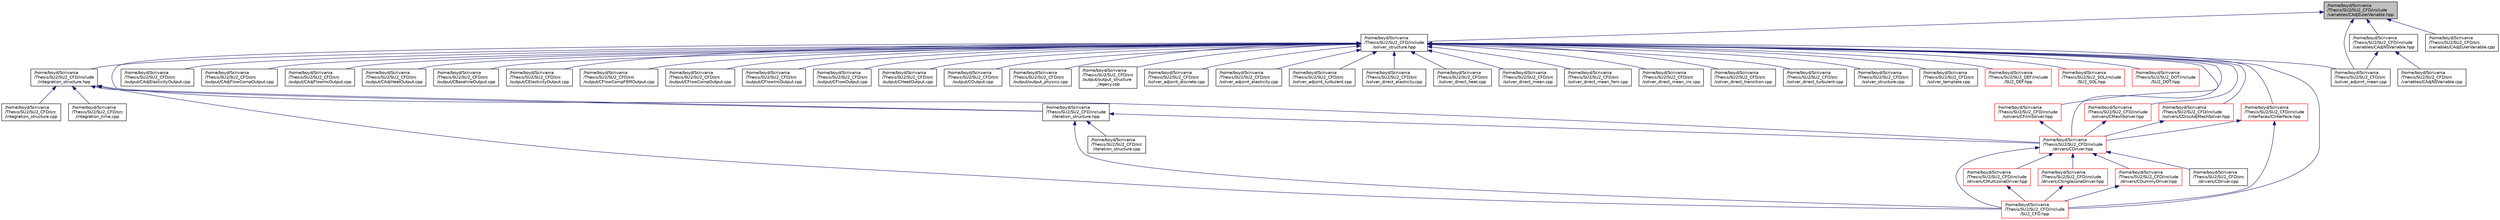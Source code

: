 digraph "/home/boyd/Scrivania/Thesis/SU2/SU2_CFD/include/variables/CAdjEulerVariable.hpp"
{
  edge [fontname="Helvetica",fontsize="10",labelfontname="Helvetica",labelfontsize="10"];
  node [fontname="Helvetica",fontsize="10",shape=record];
  Node40 [label="/home/boyd/Scrivania\l/Thesis/SU2/SU2_CFD/include\l/variables/CAdjEulerVariable.hpp",height=0.2,width=0.4,color="black", fillcolor="grey75", style="filled", fontcolor="black"];
  Node40 -> Node41 [dir="back",color="midnightblue",fontsize="10",style="solid",fontname="Helvetica"];
  Node41 [label="/home/boyd/Scrivania\l/Thesis/SU2/SU2_CFD/include\l/solver_structure.hpp",height=0.2,width=0.4,color="black", fillcolor="white", style="filled",URL="$solver__structure_8hpp.html",tooltip="Headers of the main subroutines for solving partial differential equations. The subroutines and funct..."];
  Node41 -> Node42 [dir="back",color="midnightblue",fontsize="10",style="solid",fontname="Helvetica"];
  Node42 [label="/home/boyd/Scrivania\l/Thesis/SU2/SU2_CFD/include\l/iteration_structure.hpp",height=0.2,width=0.4,color="black", fillcolor="white", style="filled",URL="$iteration__structure_8hpp.html",tooltip="Headers of the iteration classes used by SU2_CFD. Each CIteration class represents an available physi..."];
  Node42 -> Node43 [dir="back",color="midnightblue",fontsize="10",style="solid",fontname="Helvetica"];
  Node43 [label="/home/boyd/Scrivania\l/Thesis/SU2/SU2_CFD/include\l/drivers/CDriver.hpp",height=0.2,width=0.4,color="red", fillcolor="white", style="filled",URL="$_c_driver_8hpp.html"];
  Node43 -> Node44 [dir="back",color="midnightblue",fontsize="10",style="solid",fontname="Helvetica"];
  Node44 [label="/home/boyd/Scrivania\l/Thesis/SU2/SU2_CFD/include\l/drivers/CMultizoneDriver.hpp",height=0.2,width=0.4,color="red", fillcolor="white", style="filled",URL="$_c_multizone_driver_8hpp.html",tooltip="Headers of the main subroutines for driving single or multi-zone problems. The subroutines and functi..."];
  Node44 -> Node46 [dir="back",color="midnightblue",fontsize="10",style="solid",fontname="Helvetica"];
  Node46 [label="/home/boyd/Scrivania\l/Thesis/SU2/SU2_CFD/include\l/SU2_CFD.hpp",height=0.2,width=0.4,color="red", fillcolor="white", style="filled",URL="$_s_u2___c_f_d_8hpp.html",tooltip="Headers of the main subroutines of the code SU2_CFD. The subroutines and functions are in the SU2_CFD..."];
  Node43 -> Node50 [dir="back",color="midnightblue",fontsize="10",style="solid",fontname="Helvetica"];
  Node50 [label="/home/boyd/Scrivania\l/Thesis/SU2/SU2_CFD/include\l/drivers/CSinglezoneDriver.hpp",height=0.2,width=0.4,color="red", fillcolor="white", style="filled",URL="$_c_singlezone_driver_8hpp.html",tooltip="Headers of the main subroutines for driving single or multi-zone problems. The subroutines and functi..."];
  Node50 -> Node46 [dir="back",color="midnightblue",fontsize="10",style="solid",fontname="Helvetica"];
  Node43 -> Node54 [dir="back",color="midnightblue",fontsize="10",style="solid",fontname="Helvetica"];
  Node54 [label="/home/boyd/Scrivania\l/Thesis/SU2/SU2_CFD/include\l/drivers/CDummyDriver.hpp",height=0.2,width=0.4,color="red", fillcolor="white", style="filled",URL="$_c_dummy_driver_8hpp.html",tooltip="Headers of the main subroutines for driving single or multi-zone problems. The subroutines and functi..."];
  Node54 -> Node46 [dir="back",color="midnightblue",fontsize="10",style="solid",fontname="Helvetica"];
  Node43 -> Node46 [dir="back",color="midnightblue",fontsize="10",style="solid",fontname="Helvetica"];
  Node43 -> Node56 [dir="back",color="midnightblue",fontsize="10",style="solid",fontname="Helvetica"];
  Node56 [label="/home/boyd/Scrivania\l/Thesis/SU2/SU2_CFD/src\l/drivers/CDriver.cpp",height=0.2,width=0.4,color="black", fillcolor="white", style="filled",URL="$_c_driver_8cpp.html"];
  Node42 -> Node46 [dir="back",color="midnightblue",fontsize="10",style="solid",fontname="Helvetica"];
  Node42 -> Node58 [dir="back",color="midnightblue",fontsize="10",style="solid",fontname="Helvetica"];
  Node58 [label="/home/boyd/Scrivania\l/Thesis/SU2/SU2_CFD/src\l/iteration_structure.cpp",height=0.2,width=0.4,color="black", fillcolor="white", style="filled",URL="$iteration__structure_8cpp.html",tooltip="Main subroutines used by SU2_CFD. "];
  Node41 -> Node59 [dir="back",color="midnightblue",fontsize="10",style="solid",fontname="Helvetica"];
  Node59 [label="/home/boyd/Scrivania\l/Thesis/SU2/SU2_CFD/include\l/integration_structure.hpp",height=0.2,width=0.4,color="black", fillcolor="white", style="filled",URL="$integration__structure_8hpp.html",tooltip="Headers of the main subroutines for space and time integration. The subroutines and functions are in ..."];
  Node59 -> Node42 [dir="back",color="midnightblue",fontsize="10",style="solid",fontname="Helvetica"];
  Node59 -> Node43 [dir="back",color="midnightblue",fontsize="10",style="solid",fontname="Helvetica"];
  Node59 -> Node46 [dir="back",color="midnightblue",fontsize="10",style="solid",fontname="Helvetica"];
  Node59 -> Node60 [dir="back",color="midnightblue",fontsize="10",style="solid",fontname="Helvetica"];
  Node60 [label="/home/boyd/Scrivania\l/Thesis/SU2/SU2_CFD/src\l/integration_structure.cpp",height=0.2,width=0.4,color="black", fillcolor="white", style="filled",URL="$integration__structure_8cpp.html",tooltip="This subroutine includes the space and time integration structure. "];
  Node59 -> Node61 [dir="back",color="midnightblue",fontsize="10",style="solid",fontname="Helvetica"];
  Node61 [label="/home/boyd/Scrivania\l/Thesis/SU2/SU2_CFD/src\l/integration_time.cpp",height=0.2,width=0.4,color="black", fillcolor="white", style="filled",URL="$integration__time_8cpp.html",tooltip="Time dependent numerical methods. "];
  Node41 -> Node43 [dir="back",color="midnightblue",fontsize="10",style="solid",fontname="Helvetica"];
  Node41 -> Node62 [dir="back",color="midnightblue",fontsize="10",style="solid",fontname="Helvetica"];
  Node62 [label="/home/boyd/Scrivania\l/Thesis/SU2/SU2_CFD/include\l/interfaces/CInterface.hpp",height=0.2,width=0.4,color="red", fillcolor="white", style="filled",URL="$_c_interface_8hpp.html",tooltip="Declarations and inlines of the transfer structure. The subroutines and functions are in the physics ..."];
  Node62 -> Node43 [dir="back",color="midnightblue",fontsize="10",style="solid",fontname="Helvetica"];
  Node62 -> Node46 [dir="back",color="midnightblue",fontsize="10",style="solid",fontname="Helvetica"];
  Node41 -> Node82 [dir="back",color="midnightblue",fontsize="10",style="solid",fontname="Helvetica"];
  Node82 [label="/home/boyd/Scrivania\l/Thesis/SU2/SU2_CFD/include\l/solvers/CDiscAdjMeshSolver.hpp",height=0.2,width=0.4,color="red", fillcolor="white", style="filled",URL="$_c_disc_adj_mesh_solver_8hpp.html"];
  Node82 -> Node43 [dir="back",color="midnightblue",fontsize="10",style="solid",fontname="Helvetica"];
  Node41 -> Node84 [dir="back",color="midnightblue",fontsize="10",style="solid",fontname="Helvetica"];
  Node84 [label="/home/boyd/Scrivania\l/Thesis/SU2/SU2_CFD/include\l/solvers/CMeshSolver.hpp",height=0.2,width=0.4,color="red", fillcolor="white", style="filled",URL="$_c_mesh_solver_8hpp.html",tooltip="Declaration and inlines of the class to compute the the discrete adjoint of the linear-elastic mesh s..."];
  Node84 -> Node43 [dir="back",color="midnightblue",fontsize="10",style="solid",fontname="Helvetica"];
  Node41 -> Node86 [dir="back",color="midnightblue",fontsize="10",style="solid",fontname="Helvetica"];
  Node86 [label="/home/boyd/Scrivania\l/Thesis/SU2/SU2_CFD/include\l/solvers/CFilmSolver.hpp",height=0.2,width=0.4,color="red", fillcolor="white", style="filled",URL="$_c_film_solver_8hpp.html",tooltip="Headers of the main subroutines for solving thin film equations. The subroutines and functions are in..."];
  Node86 -> Node43 [dir="back",color="midnightblue",fontsize="10",style="solid",fontname="Helvetica"];
  Node41 -> Node46 [dir="back",color="midnightblue",fontsize="10",style="solid",fontname="Helvetica"];
  Node41 -> Node88 [dir="back",color="midnightblue",fontsize="10",style="solid",fontname="Helvetica"];
  Node88 [label="/home/boyd/Scrivania\l/Thesis/SU2/SU2_CFD/src\l/output/CAdjElasticityOutput.cpp",height=0.2,width=0.4,color="black", fillcolor="white", style="filled",URL="$_c_adj_elasticity_output_8cpp.html",tooltip="Main subroutines for elasticity discrete adjoint output. "];
  Node41 -> Node89 [dir="back",color="midnightblue",fontsize="10",style="solid",fontname="Helvetica"];
  Node89 [label="/home/boyd/Scrivania\l/Thesis/SU2/SU2_CFD/src\l/output/CAdjFlowCompOutput.cpp",height=0.2,width=0.4,color="black", fillcolor="white", style="filled",URL="$_c_adj_flow_comp_output_8cpp.html"];
  Node41 -> Node90 [dir="back",color="midnightblue",fontsize="10",style="solid",fontname="Helvetica"];
  Node90 [label="/home/boyd/Scrivania\l/Thesis/SU2/SU2_CFD/src\l/output/CAdjFlowIncOutput.cpp",height=0.2,width=0.4,color="black", fillcolor="white", style="filled",URL="$_c_adj_flow_inc_output_8cpp.html"];
  Node41 -> Node91 [dir="back",color="midnightblue",fontsize="10",style="solid",fontname="Helvetica"];
  Node91 [label="/home/boyd/Scrivania\l/Thesis/SU2/SU2_CFD/src\l/output/CAdjHeatOutput.cpp",height=0.2,width=0.4,color="black", fillcolor="white", style="filled",URL="$_c_adj_heat_output_8cpp.html"];
  Node41 -> Node92 [dir="back",color="midnightblue",fontsize="10",style="solid",fontname="Helvetica"];
  Node92 [label="/home/boyd/Scrivania\l/Thesis/SU2/SU2_CFD/src\l/output/CBaselineOutput.cpp",height=0.2,width=0.4,color="black", fillcolor="white", style="filled",URL="$_c_baseline_output_8cpp.html"];
  Node41 -> Node93 [dir="back",color="midnightblue",fontsize="10",style="solid",fontname="Helvetica"];
  Node93 [label="/home/boyd/Scrivania\l/Thesis/SU2/SU2_CFD/src\l/output/CElasticityOutput.cpp",height=0.2,width=0.4,color="black", fillcolor="white", style="filled",URL="$_c_elasticity_output_8cpp.html"];
  Node41 -> Node94 [dir="back",color="midnightblue",fontsize="10",style="solid",fontname="Helvetica"];
  Node94 [label="/home/boyd/Scrivania\l/Thesis/SU2/SU2_CFD/src\l/output/CFlowCompFEMOutput.cpp",height=0.2,width=0.4,color="black", fillcolor="white", style="filled",URL="$_c_flow_comp_f_e_m_output_8cpp.html"];
  Node41 -> Node95 [dir="back",color="midnightblue",fontsize="10",style="solid",fontname="Helvetica"];
  Node95 [label="/home/boyd/Scrivania\l/Thesis/SU2/SU2_CFD/src\l/output/CFlowCompOutput.cpp",height=0.2,width=0.4,color="black", fillcolor="white", style="filled",URL="$_c_flow_comp_output_8cpp.html"];
  Node41 -> Node96 [dir="back",color="midnightblue",fontsize="10",style="solid",fontname="Helvetica"];
  Node96 [label="/home/boyd/Scrivania\l/Thesis/SU2/SU2_CFD/src\l/output/CFlowIncOutput.cpp",height=0.2,width=0.4,color="black", fillcolor="white", style="filled",URL="$_c_flow_inc_output_8cpp.html"];
  Node41 -> Node97 [dir="back",color="midnightblue",fontsize="10",style="solid",fontname="Helvetica"];
  Node97 [label="/home/boyd/Scrivania\l/Thesis/SU2/SU2_CFD/src\l/output/CFlowOutput.cpp",height=0.2,width=0.4,color="black", fillcolor="white", style="filled",URL="$_c_flow_output_8cpp.html"];
  Node41 -> Node98 [dir="back",color="midnightblue",fontsize="10",style="solid",fontname="Helvetica"];
  Node98 [label="/home/boyd/Scrivania\l/Thesis/SU2/SU2_CFD/src\l/output/CHeatOutput.cpp",height=0.2,width=0.4,color="black", fillcolor="white", style="filled",URL="$_c_heat_output_8cpp.html"];
  Node41 -> Node99 [dir="back",color="midnightblue",fontsize="10",style="solid",fontname="Helvetica"];
  Node99 [label="/home/boyd/Scrivania\l/Thesis/SU2/SU2_CFD/src\l/output/COutput.cpp",height=0.2,width=0.4,color="black", fillcolor="white", style="filled",URL="$_c_output_8cpp.html"];
  Node41 -> Node100 [dir="back",color="midnightblue",fontsize="10",style="solid",fontname="Helvetica"];
  Node100 [label="/home/boyd/Scrivania\l/Thesis/SU2/SU2_CFD/src\l/output/output_physics.cpp",height=0.2,width=0.4,color="black", fillcolor="white", style="filled",URL="$output__physics_8cpp.html",tooltip="Main subroutines to compute physical output quantities such as CL, CD, entropy generation, mass flow, ecc... . "];
  Node41 -> Node101 [dir="back",color="midnightblue",fontsize="10",style="solid",fontname="Helvetica"];
  Node101 [label="/home/boyd/Scrivania\l/Thesis/SU2/SU2_CFD/src\l/output/output_structure\l_legacy.cpp",height=0.2,width=0.4,color="black", fillcolor="white", style="filled",URL="$output__structure__legacy_8cpp.html"];
  Node41 -> Node102 [dir="back",color="midnightblue",fontsize="10",style="solid",fontname="Helvetica"];
  Node102 [label="/home/boyd/Scrivania\l/Thesis/SU2/SU2_CFD/src\l/solver_adjoint_discrete.cpp",height=0.2,width=0.4,color="black", fillcolor="white", style="filled",URL="$solver__adjoint__discrete_8cpp.html",tooltip="Main subroutines for solving the discrete adjoint problem. "];
  Node41 -> Node103 [dir="back",color="midnightblue",fontsize="10",style="solid",fontname="Helvetica"];
  Node103 [label="/home/boyd/Scrivania\l/Thesis/SU2/SU2_CFD/src\l/solver_adjoint_elasticity.cpp",height=0.2,width=0.4,color="black", fillcolor="white", style="filled",URL="$solver__adjoint__elasticity_8cpp.html",tooltip="Main subroutines for solving adjoint FEM elasticity problems. "];
  Node41 -> Node104 [dir="back",color="midnightblue",fontsize="10",style="solid",fontname="Helvetica"];
  Node104 [label="/home/boyd/Scrivania\l/Thesis/SU2/SU2_CFD/src\l/solver_adjoint_mean.cpp",height=0.2,width=0.4,color="black", fillcolor="white", style="filled",URL="$solver__adjoint__mean_8cpp.html"];
  Node41 -> Node105 [dir="back",color="midnightblue",fontsize="10",style="solid",fontname="Helvetica"];
  Node105 [label="/home/boyd/Scrivania\l/Thesis/SU2/SU2_CFD/src\l/solver_adjoint_turbulent.cpp",height=0.2,width=0.4,color="black", fillcolor="white", style="filled",URL="$solver__adjoint__turbulent_8cpp.html"];
  Node41 -> Node106 [dir="back",color="midnightblue",fontsize="10",style="solid",fontname="Helvetica"];
  Node106 [label="/home/boyd/Scrivania\l/Thesis/SU2/SU2_CFD/src\l/solver_direct_elasticity.cpp",height=0.2,width=0.4,color="black", fillcolor="white", style="filled",URL="$solver__direct__elasticity_8cpp.html",tooltip="Main subroutines for solving direct FEM elasticity problems. "];
  Node41 -> Node107 [dir="back",color="midnightblue",fontsize="10",style="solid",fontname="Helvetica"];
  Node107 [label="/home/boyd/Scrivania\l/Thesis/SU2/SU2_CFD/src\l/solver_direct_heat.cpp",height=0.2,width=0.4,color="black", fillcolor="white", style="filled",URL="$solver__direct__heat_8cpp.html"];
  Node41 -> Node108 [dir="back",color="midnightblue",fontsize="10",style="solid",fontname="Helvetica"];
  Node108 [label="/home/boyd/Scrivania\l/Thesis/SU2/SU2_CFD/src\l/solver_direct_mean.cpp",height=0.2,width=0.4,color="black", fillcolor="white", style="filled",URL="$solver__direct__mean_8cpp.html"];
  Node41 -> Node109 [dir="back",color="midnightblue",fontsize="10",style="solid",fontname="Helvetica"];
  Node109 [label="/home/boyd/Scrivania\l/Thesis/SU2/SU2_CFD/src\l/solver_direct_mean_fem.cpp",height=0.2,width=0.4,color="black", fillcolor="white", style="filled",URL="$solver__direct__mean__fem_8cpp.html"];
  Node41 -> Node110 [dir="back",color="midnightblue",fontsize="10",style="solid",fontname="Helvetica"];
  Node110 [label="/home/boyd/Scrivania\l/Thesis/SU2/SU2_CFD/src\l/solver_direct_mean_inc.cpp",height=0.2,width=0.4,color="black", fillcolor="white", style="filled",URL="$solver__direct__mean__inc_8cpp.html"];
  Node41 -> Node111 [dir="back",color="midnightblue",fontsize="10",style="solid",fontname="Helvetica"];
  Node111 [label="/home/boyd/Scrivania\l/Thesis/SU2/SU2_CFD/src\l/solver_direct_transition.cpp",height=0.2,width=0.4,color="black", fillcolor="white", style="filled",URL="$solver__direct__transition_8cpp.html"];
  Node41 -> Node112 [dir="back",color="midnightblue",fontsize="10",style="solid",fontname="Helvetica"];
  Node112 [label="/home/boyd/Scrivania\l/Thesis/SU2/SU2_CFD/src\l/solver_direct_turbulent.cpp",height=0.2,width=0.4,color="black", fillcolor="white", style="filled",URL="$solver__direct__turbulent_8cpp.html"];
  Node41 -> Node113 [dir="back",color="midnightblue",fontsize="10",style="solid",fontname="Helvetica"];
  Node113 [label="/home/boyd/Scrivania\l/Thesis/SU2/SU2_CFD/src\l/solver_structure.cpp",height=0.2,width=0.4,color="black", fillcolor="white", style="filled",URL="$solver__structure_8cpp.html",tooltip="Main subroutines for solving primal and adjoint problems. "];
  Node41 -> Node114 [dir="back",color="midnightblue",fontsize="10",style="solid",fontname="Helvetica"];
  Node114 [label="/home/boyd/Scrivania\l/Thesis/SU2/SU2_CFD/src\l/solver_template.cpp",height=0.2,width=0.4,color="black", fillcolor="white", style="filled",URL="$solver__template_8cpp.html"];
  Node41 -> Node115 [dir="back",color="midnightblue",fontsize="10",style="solid",fontname="Helvetica"];
  Node115 [label="/home/boyd/Scrivania\l/Thesis/SU2/SU2_DEF/include\l/SU2_DEF.hpp",height=0.2,width=0.4,color="red", fillcolor="white", style="filled",URL="$_s_u2___d_e_f_8hpp.html",tooltip="Headers of the main subroutines of the code SU2_DEF. The subroutines and functions are in the SU2_DEF..."];
  Node41 -> Node117 [dir="back",color="midnightblue",fontsize="10",style="solid",fontname="Helvetica"];
  Node117 [label="/home/boyd/Scrivania\l/Thesis/SU2/SU2_SOL/include\l/SU2_SOL.hpp",height=0.2,width=0.4,color="red", fillcolor="white", style="filled",URL="$_s_u2___s_o_l_8hpp.html",tooltip="Headers of the main subroutines of the code SU2_SOL. The subroutines and functions are in the SU2_SOL..."];
  Node41 -> Node119 [dir="back",color="midnightblue",fontsize="10",style="solid",fontname="Helvetica"];
  Node119 [label="/home/boyd/Scrivania\l/Thesis/SU2/SU2_DOT/include\l/SU2_DOT.hpp",height=0.2,width=0.4,color="red", fillcolor="white", style="filled",URL="$_s_u2___d_o_t_8hpp.html",tooltip="Headers of the main subroutines of the code SU2_DOT. The subroutines and functions are in the SU2_DOT..."];
  Node40 -> Node121 [dir="back",color="midnightblue",fontsize="10",style="solid",fontname="Helvetica"];
  Node121 [label="/home/boyd/Scrivania\l/Thesis/SU2/SU2_CFD/include\l/variables/CAdjNSVariable.hpp",height=0.2,width=0.4,color="black", fillcolor="white", style="filled",URL="$_c_adj_n_s_variable_8hpp.html",tooltip="Main class for defining the variables of the adjoint Navier-Stokes solver. "];
  Node121 -> Node104 [dir="back",color="midnightblue",fontsize="10",style="solid",fontname="Helvetica"];
  Node121 -> Node122 [dir="back",color="midnightblue",fontsize="10",style="solid",fontname="Helvetica"];
  Node122 [label="/home/boyd/Scrivania\l/Thesis/SU2/SU2_CFD/src\l/variables/CAdjNSVariable.cpp",height=0.2,width=0.4,color="black", fillcolor="white", style="filled",URL="$_c_adj_n_s_variable_8cpp.html",tooltip="Definition of the solution fields. "];
  Node40 -> Node104 [dir="back",color="midnightblue",fontsize="10",style="solid",fontname="Helvetica"];
  Node40 -> Node123 [dir="back",color="midnightblue",fontsize="10",style="solid",fontname="Helvetica"];
  Node123 [label="/home/boyd/Scrivania\l/Thesis/SU2/SU2_CFD/src\l/variables/CAdjEulerVariable.cpp",height=0.2,width=0.4,color="black", fillcolor="white", style="filled",URL="$_c_adj_euler_variable_8cpp.html",tooltip="Definition of the solution fields. "];
}
